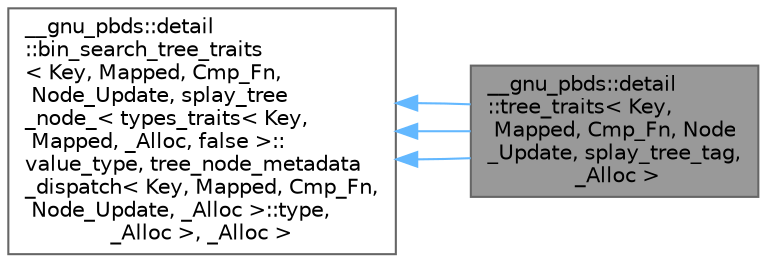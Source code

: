 digraph "__gnu_pbds::detail::tree_traits&lt; Key, Mapped, Cmp_Fn, Node_Update, splay_tree_tag, _Alloc &gt;"
{
 // LATEX_PDF_SIZE
  bgcolor="transparent";
  edge [fontname=Helvetica,fontsize=10,labelfontname=Helvetica,labelfontsize=10];
  node [fontname=Helvetica,fontsize=10,shape=box,height=0.2,width=0.4];
  rankdir="LR";
  Node1 [id="Node000001",label="__gnu_pbds::detail\l::tree_traits\< Key,\l Mapped, Cmp_Fn, Node\l_Update, splay_tree_tag,\l _Alloc \>",height=0.2,width=0.4,color="gray40", fillcolor="grey60", style="filled", fontcolor="black",tooltip=" "];
  Node2 -> Node1 [id="edge4_Node000001_Node000002",dir="back",color="steelblue1",style="solid",tooltip=" "];
  Node2 [id="Node000002",label="__gnu_pbds::detail\l::bin_search_tree_traits\l\< Key, Mapped, Cmp_Fn,\l Node_Update, splay_tree\l_node_\< types_traits\< Key,\l Mapped, _Alloc, false \>::\lvalue_type, tree_node_metadata\l_dispatch\< Key, Mapped, Cmp_Fn,\l Node_Update, _Alloc \>::type, \l_Alloc \>, _Alloc \>",height=0.2,width=0.4,color="gray40", fillcolor="white", style="filled",URL="$struct____gnu__pbds_1_1detail_1_1bin__search__tree__traits.html",tooltip=" "];
  Node2 -> Node1 [id="edge5_Node000001_Node000002",dir="back",color="steelblue1",style="solid",tooltip=" "];
  Node2 -> Node1 [id="edge6_Node000001_Node000002",dir="back",color="steelblue1",style="solid",tooltip=" "];
}
